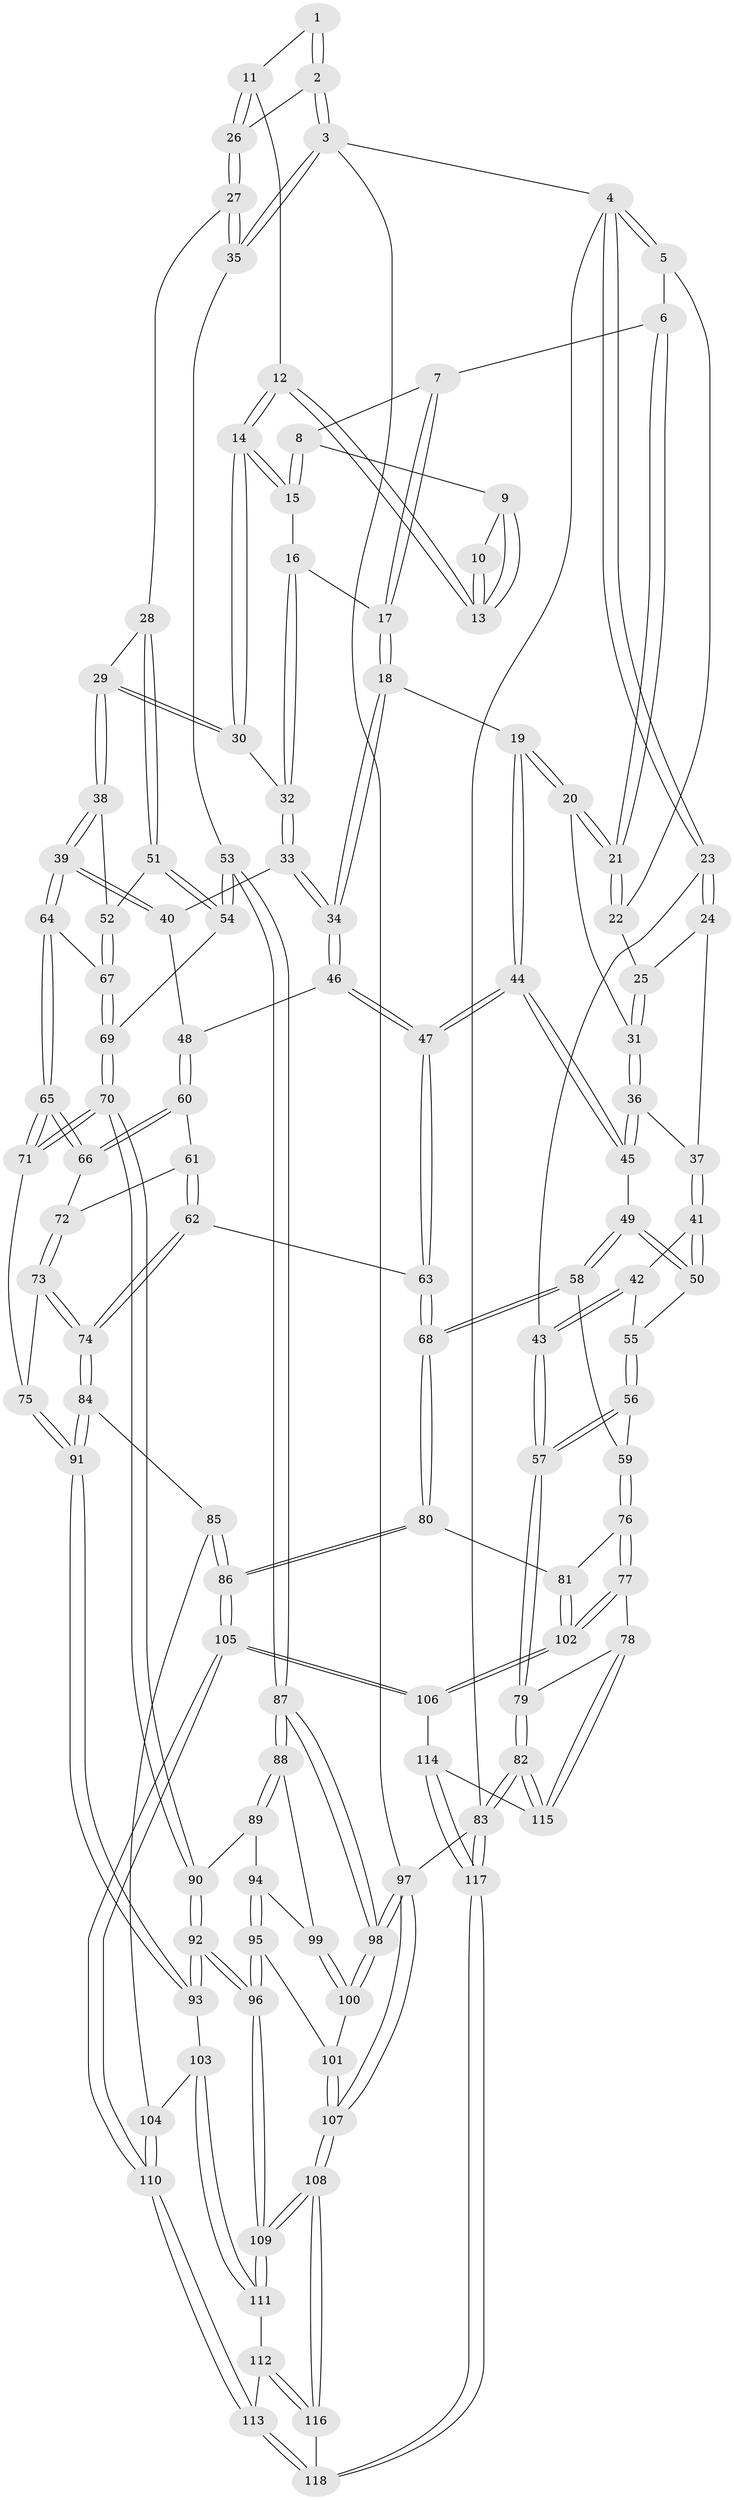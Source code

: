 // Generated by graph-tools (version 1.1) at 2025/38/03/09/25 02:38:39]
// undirected, 118 vertices, 292 edges
graph export_dot {
graph [start="1"]
  node [color=gray90,style=filled];
  1 [pos="+0.9120388573824209+0"];
  2 [pos="+1+0"];
  3 [pos="+1+0"];
  4 [pos="+0+0"];
  5 [pos="+0.20751994862284112+0"];
  6 [pos="+0.33835919615635596+0"];
  7 [pos="+0.35684262933249733+0"];
  8 [pos="+0.6473796559600681+0"];
  9 [pos="+0.6484516475930849+0"];
  10 [pos="+0.886746499586409+0"];
  11 [pos="+0.8846287621409451+0.10800167022564813"];
  12 [pos="+0.8534723321870399+0.10807010621522062"];
  13 [pos="+0.8374845111259183+0.07569592538094569"];
  14 [pos="+0.7179490425878512+0.16383164248781262"];
  15 [pos="+0.6503611409664739+0"];
  16 [pos="+0.5216211324552641+0.13195024938206282"];
  17 [pos="+0.45844032452124317+0.11723137909408216"];
  18 [pos="+0.35758593650078807+0.22445340111188586"];
  19 [pos="+0.3357534639208264+0.22073435875665132"];
  20 [pos="+0.3335716158802276+0.21980133437385194"];
  21 [pos="+0.3306400774090233+0.20625949627628778"];
  22 [pos="+0.19017232361898614+0.024654430277340593"];
  23 [pos="+0+0"];
  24 [pos="+0.09150390528699849+0.15664924046002435"];
  25 [pos="+0.16091717259176325+0.1208520816305512"];
  26 [pos="+0.896770482714113+0.11444124133535125"];
  27 [pos="+0.9868431108917594+0.18302909318488378"];
  28 [pos="+0.8704959909407537+0.27489122214433925"];
  29 [pos="+0.7322040723836033+0.22492868872205868"];
  30 [pos="+0.7115122450826418+0.188460896969012"];
  31 [pos="+0.24661960175120015+0.23794853916459857"];
  32 [pos="+0.5781364421975442+0.22253830224728482"];
  33 [pos="+0.5763200394219382+0.22508893402392094"];
  34 [pos="+0.40011764320548454+0.2615272297007149"];
  35 [pos="+1+0.1861698133950721"];
  36 [pos="+0.2251764412583978+0.25843822655195026"];
  37 [pos="+0.09731934724454502+0.2617116999328243"];
  38 [pos="+0.7117080236125235+0.36418548698589076"];
  39 [pos="+0.6213577962154938+0.4204981369101379"];
  40 [pos="+0.572240337722167+0.2797042338785721"];
  41 [pos="+0.054540062249325255+0.30180959158154463"];
  42 [pos="+0.028196207861565337+0.30688918404160676"];
  43 [pos="+0+0.3145741227531759"];
  44 [pos="+0.29572352027812887+0.4239523942996905"];
  45 [pos="+0.21057099650650188+0.3782478465446451"];
  46 [pos="+0.41864862512261597+0.31513825025723674"];
  47 [pos="+0.2957814157460377+0.42401812247567905"];
  48 [pos="+0.45436266710362444+0.36367225482395094"];
  49 [pos="+0.16172584603004742+0.4016789394041967"];
  50 [pos="+0.12637397035053188+0.37201391842357534"];
  51 [pos="+0.8797449482802572+0.4005217008828314"];
  52 [pos="+0.7753866838030189+0.39647426469404357"];
  53 [pos="+1+0.5058345759760569"];
  54 [pos="+0.9010296438344145+0.42317566182683797"];
  55 [pos="+0.06461014317958814+0.41076546735164904"];
  56 [pos="+0.07275402420126664+0.4873680422498244"];
  57 [pos="+0+0.5039367374706242"];
  58 [pos="+0.1304037788218256+0.47886387947183356"];
  59 [pos="+0.11309118636164416+0.4936077348029452"];
  60 [pos="+0.4593949423106279+0.38115878976344036"];
  61 [pos="+0.3699510251736685+0.48026229048592733"];
  62 [pos="+0.34740130256839863+0.4901398126852593"];
  63 [pos="+0.32455463019914366+0.48741879652830067"];
  64 [pos="+0.6209242332175808+0.4212621343123556"];
  65 [pos="+0.5926990249992404+0.45537295255047044"];
  66 [pos="+0.5847958051767337+0.455332593951086"];
  67 [pos="+0.7568070376218163+0.4889657995655693"];
  68 [pos="+0.28983320859452383+0.521330414359618"];
  69 [pos="+0.7812916384623564+0.5650175041433985"];
  70 [pos="+0.770550215793441+0.6019752372987455"];
  71 [pos="+0.6517243300757206+0.5937561451964839"];
  72 [pos="+0.49904872545918366+0.5161561732988771"];
  73 [pos="+0.48155469540606316+0.572372464503856"];
  74 [pos="+0.4370686959126914+0.6349716018123402"];
  75 [pos="+0.6381400645941623+0.610395914836364"];
  76 [pos="+0.15047875360984064+0.6657106935375146"];
  77 [pos="+0.03171530568972263+0.7008165786078038"];
  78 [pos="+0+0.7031058757689095"];
  79 [pos="+0+0.6856478795988235"];
  80 [pos="+0.23215025765934935+0.6764604476836154"];
  81 [pos="+0.17939309682404958+0.6736632022513285"];
  82 [pos="+0+1"];
  83 [pos="+0+1"];
  84 [pos="+0.436754286913561+0.6485929147122804"];
  85 [pos="+0.36004726151653826+0.7066591329861417"];
  86 [pos="+0.29158467210185335+0.7232677876985435"];
  87 [pos="+1+0.570628192439819"];
  88 [pos="+1+0.5984664909236549"];
  89 [pos="+0.8331830880831811+0.6471450048217098"];
  90 [pos="+0.8016608670780314+0.635017772162654"];
  91 [pos="+0.5791476486422288+0.7088678724360258"];
  92 [pos="+0.6887012239501761+0.8309287193370675"];
  93 [pos="+0.5844418511707455+0.7384676741446159"];
  94 [pos="+0.8500296283122065+0.7250900333902631"];
  95 [pos="+0.8417671673682372+0.7949835855594942"];
  96 [pos="+0.7376909668319611+0.9425682997285285"];
  97 [pos="+1+1"];
  98 [pos="+1+1"];
  99 [pos="+0.9271202443652513+0.7592632504321224"];
  100 [pos="+0.9281210640299306+0.78955799815807"];
  101 [pos="+0.8814715000156769+0.7982120566939048"];
  102 [pos="+0.1349786225111887+0.8916319597457757"];
  103 [pos="+0.512534790202211+0.8035334157655211"];
  104 [pos="+0.45752156202322836+0.8024700045213934"];
  105 [pos="+0.29150362920751005+0.9277162477380543"];
  106 [pos="+0.13536217959121638+0.8937198936199804"];
  107 [pos="+1+1"];
  108 [pos="+0.8832569883791206+1"];
  109 [pos="+0.7381023515066523+0.9472785826930731"];
  110 [pos="+0.32109927014707995+0.9705295861070592"];
  111 [pos="+0.5136435120302297+0.9167618601161038"];
  112 [pos="+0.513181106822107+0.9170668885393453"];
  113 [pos="+0.33273455277667296+0.9989858569614267"];
  114 [pos="+0.10074180712178175+0.9112376797083911"];
  115 [pos="+0.092964808720736+0.9114485104213147"];
  116 [pos="+0.6057798379386978+1"];
  117 [pos="+0.12257600517197788+1"];
  118 [pos="+0.32995897235272315+1"];
  1 -- 2;
  1 -- 2;
  1 -- 11;
  2 -- 3;
  2 -- 3;
  2 -- 26;
  3 -- 4;
  3 -- 35;
  3 -- 35;
  3 -- 97;
  4 -- 5;
  4 -- 5;
  4 -- 23;
  4 -- 23;
  4 -- 83;
  5 -- 6;
  5 -- 22;
  6 -- 7;
  6 -- 21;
  6 -- 21;
  7 -- 8;
  7 -- 17;
  7 -- 17;
  8 -- 9;
  8 -- 15;
  8 -- 15;
  9 -- 10;
  9 -- 13;
  9 -- 13;
  10 -- 13;
  10 -- 13;
  11 -- 12;
  11 -- 26;
  11 -- 26;
  12 -- 13;
  12 -- 13;
  12 -- 14;
  12 -- 14;
  14 -- 15;
  14 -- 15;
  14 -- 30;
  14 -- 30;
  15 -- 16;
  16 -- 17;
  16 -- 32;
  16 -- 32;
  17 -- 18;
  17 -- 18;
  18 -- 19;
  18 -- 34;
  18 -- 34;
  19 -- 20;
  19 -- 20;
  19 -- 44;
  19 -- 44;
  20 -- 21;
  20 -- 21;
  20 -- 31;
  21 -- 22;
  21 -- 22;
  22 -- 25;
  23 -- 24;
  23 -- 24;
  23 -- 43;
  24 -- 25;
  24 -- 37;
  25 -- 31;
  25 -- 31;
  26 -- 27;
  26 -- 27;
  27 -- 28;
  27 -- 35;
  27 -- 35;
  28 -- 29;
  28 -- 51;
  28 -- 51;
  29 -- 30;
  29 -- 30;
  29 -- 38;
  29 -- 38;
  30 -- 32;
  31 -- 36;
  31 -- 36;
  32 -- 33;
  32 -- 33;
  33 -- 34;
  33 -- 34;
  33 -- 40;
  34 -- 46;
  34 -- 46;
  35 -- 53;
  36 -- 37;
  36 -- 45;
  36 -- 45;
  37 -- 41;
  37 -- 41;
  38 -- 39;
  38 -- 39;
  38 -- 52;
  39 -- 40;
  39 -- 40;
  39 -- 64;
  39 -- 64;
  40 -- 48;
  41 -- 42;
  41 -- 50;
  41 -- 50;
  42 -- 43;
  42 -- 43;
  42 -- 55;
  43 -- 57;
  43 -- 57;
  44 -- 45;
  44 -- 45;
  44 -- 47;
  44 -- 47;
  45 -- 49;
  46 -- 47;
  46 -- 47;
  46 -- 48;
  47 -- 63;
  47 -- 63;
  48 -- 60;
  48 -- 60;
  49 -- 50;
  49 -- 50;
  49 -- 58;
  49 -- 58;
  50 -- 55;
  51 -- 52;
  51 -- 54;
  51 -- 54;
  52 -- 67;
  52 -- 67;
  53 -- 54;
  53 -- 54;
  53 -- 87;
  53 -- 87;
  54 -- 69;
  55 -- 56;
  55 -- 56;
  56 -- 57;
  56 -- 57;
  56 -- 59;
  57 -- 79;
  57 -- 79;
  58 -- 59;
  58 -- 68;
  58 -- 68;
  59 -- 76;
  59 -- 76;
  60 -- 61;
  60 -- 66;
  60 -- 66;
  61 -- 62;
  61 -- 62;
  61 -- 72;
  62 -- 63;
  62 -- 74;
  62 -- 74;
  63 -- 68;
  63 -- 68;
  64 -- 65;
  64 -- 65;
  64 -- 67;
  65 -- 66;
  65 -- 66;
  65 -- 71;
  65 -- 71;
  66 -- 72;
  67 -- 69;
  67 -- 69;
  68 -- 80;
  68 -- 80;
  69 -- 70;
  69 -- 70;
  70 -- 71;
  70 -- 71;
  70 -- 90;
  70 -- 90;
  71 -- 75;
  72 -- 73;
  72 -- 73;
  73 -- 74;
  73 -- 74;
  73 -- 75;
  74 -- 84;
  74 -- 84;
  75 -- 91;
  75 -- 91;
  76 -- 77;
  76 -- 77;
  76 -- 81;
  77 -- 78;
  77 -- 102;
  77 -- 102;
  78 -- 79;
  78 -- 115;
  78 -- 115;
  79 -- 82;
  79 -- 82;
  80 -- 81;
  80 -- 86;
  80 -- 86;
  81 -- 102;
  81 -- 102;
  82 -- 83;
  82 -- 83;
  82 -- 115;
  82 -- 115;
  83 -- 117;
  83 -- 117;
  83 -- 97;
  84 -- 85;
  84 -- 91;
  84 -- 91;
  85 -- 86;
  85 -- 86;
  85 -- 104;
  86 -- 105;
  86 -- 105;
  87 -- 88;
  87 -- 88;
  87 -- 98;
  87 -- 98;
  88 -- 89;
  88 -- 89;
  88 -- 99;
  89 -- 90;
  89 -- 94;
  90 -- 92;
  90 -- 92;
  91 -- 93;
  91 -- 93;
  92 -- 93;
  92 -- 93;
  92 -- 96;
  92 -- 96;
  93 -- 103;
  94 -- 95;
  94 -- 95;
  94 -- 99;
  95 -- 96;
  95 -- 96;
  95 -- 101;
  96 -- 109;
  96 -- 109;
  97 -- 98;
  97 -- 98;
  97 -- 107;
  97 -- 107;
  98 -- 100;
  98 -- 100;
  99 -- 100;
  99 -- 100;
  100 -- 101;
  101 -- 107;
  101 -- 107;
  102 -- 106;
  102 -- 106;
  103 -- 104;
  103 -- 111;
  103 -- 111;
  104 -- 110;
  104 -- 110;
  105 -- 106;
  105 -- 106;
  105 -- 110;
  105 -- 110;
  106 -- 114;
  107 -- 108;
  107 -- 108;
  108 -- 109;
  108 -- 109;
  108 -- 116;
  108 -- 116;
  109 -- 111;
  109 -- 111;
  110 -- 113;
  110 -- 113;
  111 -- 112;
  112 -- 113;
  112 -- 116;
  112 -- 116;
  113 -- 118;
  113 -- 118;
  114 -- 115;
  114 -- 117;
  114 -- 117;
  116 -- 118;
  117 -- 118;
  117 -- 118;
}
